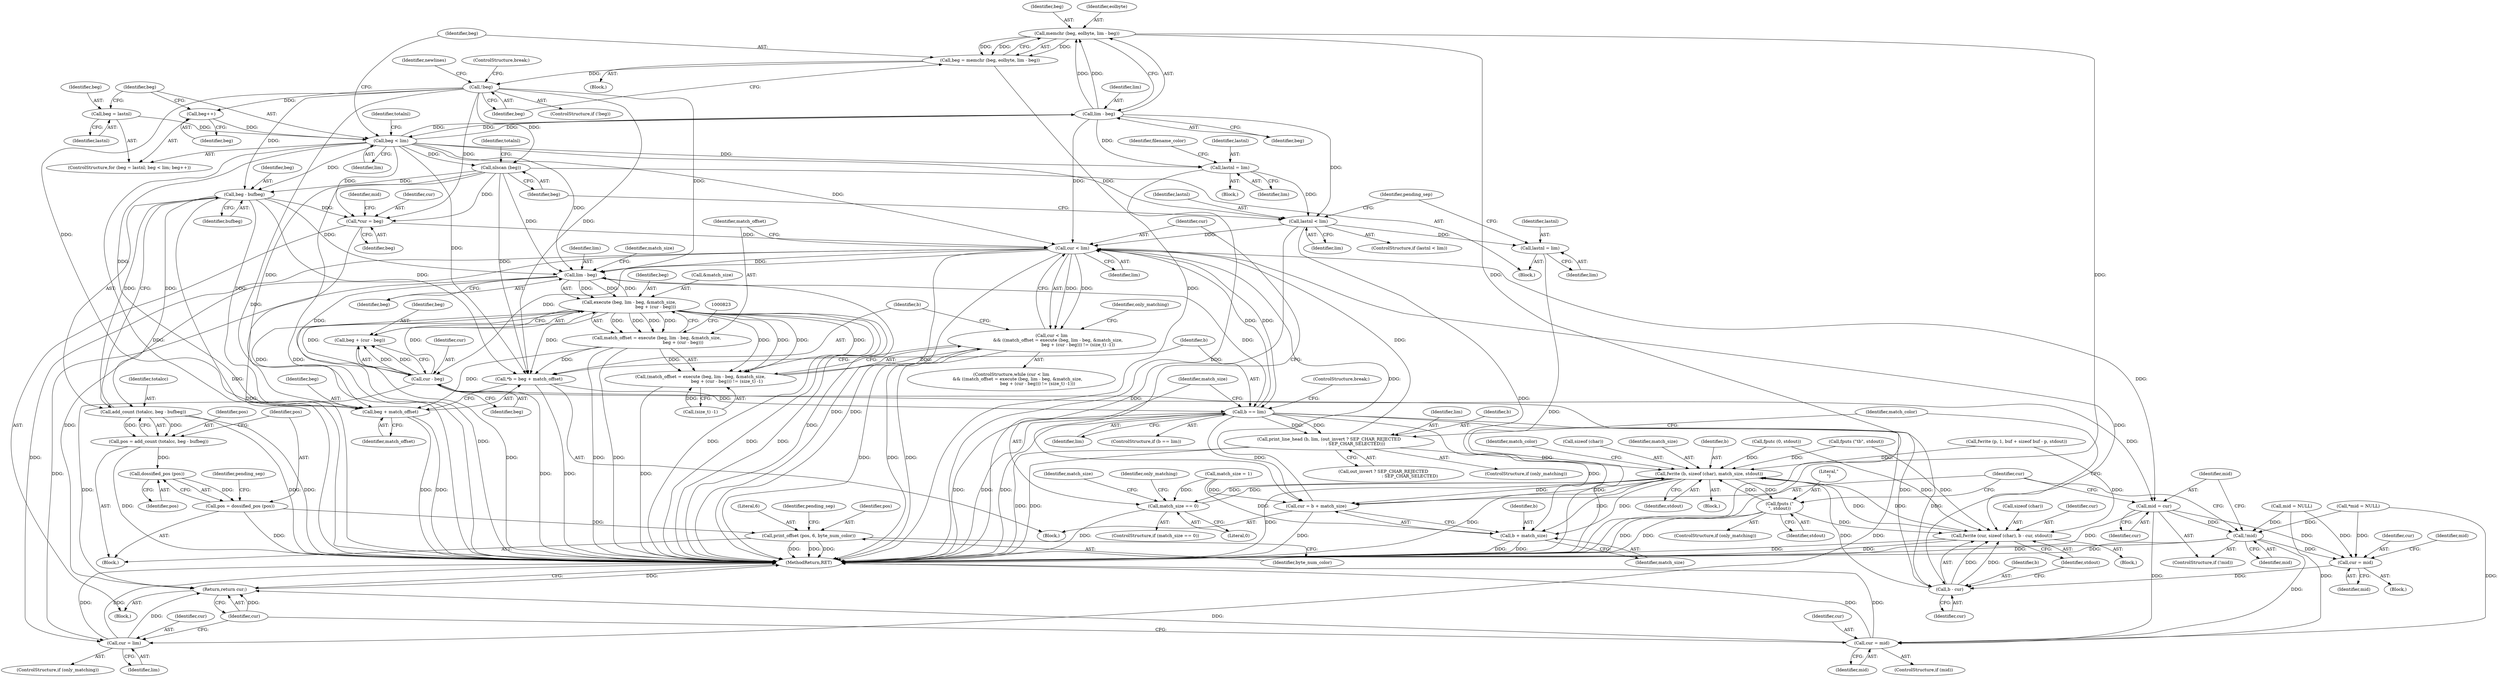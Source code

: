 digraph "0_savannah_8fcf61523644df42e1905c81bed26838e0b04f91@pointer" {
"1000619" [label="(Call,memchr (beg, eolbyte, lim - beg))"];
"1000622" [label="(Call,lim - beg)"];
"1000611" [label="(Call,beg < lim)"];
"1000614" [label="(Call,beg++)"];
"1000626" [label="(Call,!beg)"];
"1000617" [label="(Call,beg = memchr (beg, eolbyte, lim - beg))"];
"1000619" [label="(Call,memchr (beg, eolbyte, lim - beg))"];
"1000608" [label="(Call,beg = lastnl)"];
"1000636" [label="(Call,lastnl = lim)"];
"1000730" [label="(Call,lastnl < lim)"];
"1000741" [label="(Call,lastnl = lim)"];
"1000804" [label="(Call,cur < lim)"];
"1000803" [label="(Call,cur < lim\n         && ((match_offset = execute (beg, lim - beg, &match_size,\n                                      beg + (cur - beg))) != (size_t) -1))"];
"1000812" [label="(Call,lim - beg)"];
"1000810" [label="(Call,execute (beg, lim - beg, &match_size,\n                                      beg + (cur - beg)))"];
"1000807" [label="(Call,(match_offset = execute (beg, lim - beg, &match_size,\n                                      beg + (cur - beg))) != (size_t) -1)"];
"1000808" [label="(Call,match_offset = execute (beg, lim - beg, &match_size,\n                                      beg + (cur - beg)))"];
"1000828" [label="(Call,*b = beg + match_offset)"];
"1000834" [label="(Call,b == lim)"];
"1000856" [label="(Call,print_line_head (b, lim, (out_invert ? SEP_CHAR_REJECTED\n                                      : SEP_CHAR_SELECTED)))"];
"1000886" [label="(Call,fwrite (b, sizeof (char), match_size, stdout))"];
"1000839" [label="(Call,match_size == 0)"];
"1000876" [label="(Call,fwrite (cur, sizeof (char), b - cur, stdout))"];
"1000896" [label="(Call,fputs (\"\n\", stdout))"];
"1000899" [label="(Call,cur = b + match_size)"];
"1000901" [label="(Call,b + match_size)"];
"1000880" [label="(Call,b - cur)"];
"1000906" [label="(Call,cur = lim)"];
"1000915" [label="(Return,return cur;)"];
"1000830" [label="(Call,beg + match_offset)"];
"1000819" [label="(Call,cur - beg)"];
"1000817" [label="(Call,beg + (cur - beg))"];
"1000849" [label="(Call,mid = cur)"];
"1000847" [label="(Call,!mid)"];
"1000870" [label="(Call,cur = mid)"];
"1000912" [label="(Call,cur = mid)"];
"1000734" [label="(Call,nlscan (beg))"];
"1000763" [label="(Call,beg - bufbeg)"];
"1000761" [label="(Call,add_count (totalcc, beg - bufbeg))"];
"1000759" [label="(Call,pos = add_count (totalcc, beg - bufbeg))"];
"1000768" [label="(Call,dossified_pos (pos))"];
"1000766" [label="(Call,pos = dossified_pos (pos))"];
"1000774" [label="(Call,print_offset (pos, 6, byte_num_color))"];
"1000795" [label="(Call,*cur = beg)"];
"1000641" [label="(Identifier,filename_color)"];
"1000624" [label="(Identifier,beg)"];
"1000883" [label="(Identifier,stdout)"];
"1000811" [label="(Identifier,beg)"];
"1000914" [label="(Identifier,mid)"];
"1000810" [label="(Call,execute (beg, lim - beg, &match_size,\n                                      beg + (cur - beg)))"];
"1000767" [label="(Identifier,pos)"];
"1000900" [label="(Identifier,cur)"];
"1000607" [label="(ControlStructure,for (beg = lastnl; beg < lim; beg++))"];
"1000637" [label="(Identifier,lastnl)"];
"1000613" [label="(Identifier,lim)"];
"1000791" [label="(Block,)"];
"1000902" [label="(Identifier,b)"];
"1000839" [label="(Call,match_size == 0)"];
"1000818" [label="(Identifier,beg)"];
"1000614" [label="(Call,beg++)"];
"1000800" [label="(Identifier,mid)"];
"1000813" [label="(Identifier,lim)"];
"1000812" [label="(Call,lim - beg)"];
"1000903" [label="(Identifier,match_size)"];
"1000786" [label="(Call,fputs (\"\t\b\", stdout))"];
"1000759" [label="(Call,pos = add_count (totalcc, beg - bufbeg))"];
"1000886" [label="(Call,fwrite (b, sizeof (char), match_size, stdout))"];
"1000850" [label="(Identifier,mid)"];
"1000858" [label="(Identifier,lim)"];
"1000906" [label="(Call,cur = lim)"];
"1000880" [label="(Call,b - cur)"];
"1000638" [label="(Identifier,lim)"];
"1000846" [label="(ControlStructure,if (!mid))"];
"1000831" [label="(Identifier,beg)"];
"1000905" [label="(Identifier,only_matching)"];
"1000620" [label="(Identifier,beg)"];
"1000809" [label="(Identifier,match_offset)"];
"1000610" [label="(Identifier,lastnl)"];
"1000828" [label="(Call,*b = beg + match_offset)"];
"1000821" [label="(Identifier,beg)"];
"1000696" [label="(Call,fwrite (p, 1, buf + sizeof buf - p, stdout))"];
"1000615" [label="(Identifier,beg)"];
"1000808" [label="(Call,match_offset = execute (beg, lim - beg, &match_size,\n                                      beg + (cur - beg)))"];
"1000804" [label="(Call,cur < lim)"];
"1000833" [label="(ControlStructure,if (b == lim))"];
"1000872" [label="(Identifier,mid)"];
"1000762" [label="(Identifier,totalcc)"];
"1000893" [label="(Identifier,match_color)"];
"1000760" [label="(Identifier,pos)"];
"1000805" [label="(Identifier,cur)"];
"1000848" [label="(Identifier,mid)"];
"1000844" [label="(Identifier,match_size)"];
"1000779" [label="(Identifier,pending_sep)"];
"1000826" [label="(Block,)"];
"1000916" [label="(Identifier,cur)"];
"1000820" [label="(Identifier,cur)"];
"1000729" [label="(ControlStructure,if (lastnl < lim))"];
"1000627" [label="(Identifier,beg)"];
"1000891" [label="(Identifier,stdout)"];
"1000838" [label="(ControlStructure,if (match_size == 0))"];
"1001408" [label="(MethodReturn,RET)"];
"1000774" [label="(Call,print_offset (pos, 6, byte_num_color))"];
"1000745" [label="(Identifier,pending_sep)"];
"1000913" [label="(Identifier,cur)"];
"1000899" [label="(Call,cur = b + match_size)"];
"1000764" [label="(Identifier,beg)"];
"1000608" [label="(Call,beg = lastnl)"];
"1000768" [label="(Call,dossified_pos (pos))"];
"1000910" [label="(ControlStructure,if (mid))"];
"1000730" [label="(Call,lastnl < lim)"];
"1000757" [label="(Block,)"];
"1000802" [label="(ControlStructure,while (cur < lim\n         && ((match_offset = execute (beg, lim - beg, &match_size,\n                                      beg + (cur - beg))) != (size_t) -1)))"];
"1000612" [label="(Identifier,beg)"];
"1000771" [label="(Identifier,pending_sep)"];
"1000735" [label="(Identifier,beg)"];
"1000723" [label="(Call,fputc (0, stdout))"];
"1000775" [label="(Identifier,pos)"];
"1000834" [label="(Call,b == lim)"];
"1000885" [label="(Identifier,match_color)"];
"1000896" [label="(Call,fputs (\"\n\", stdout))"];
"1000882" [label="(Identifier,cur)"];
"1000856" [label="(Call,print_line_head (b, lim, (out_invert ? SEP_CHAR_REJECTED\n                                      : SEP_CHAR_SELECTED)))"];
"1000904" [label="(ControlStructure,if (only_matching))"];
"1000832" [label="(Identifier,match_offset)"];
"1000843" [label="(Call,match_size = 1)"];
"1000737" [label="(Identifier,totalnl)"];
"1000829" [label="(Identifier,b)"];
"1000853" [label="(Block,)"];
"1000621" [label="(Identifier,eolbyte)"];
"1000870" [label="(Call,cur = mid)"];
"1000873" [label="(Call,mid = NULL)"];
"1000619" [label="(Call,memchr (beg, eolbyte, lim - beg))"];
"1000797" [label="(Identifier,beg)"];
"1000888" [label="(Call,sizeof (char))"];
"1000630" [label="(Identifier,newlines)"];
"1000835" [label="(Identifier,b)"];
"1000741" [label="(Call,lastnl = lim)"];
"1000837" [label="(ControlStructure,break;)"];
"1000898" [label="(Identifier,stdout)"];
"1000601" [label="(Block,)"];
"1000626" [label="(Call,!beg)"];
"1000819" [label="(Call,cur - beg)"];
"1000731" [label="(Identifier,lastnl)"];
"1000907" [label="(Identifier,cur)"];
"1000878" [label="(Call,sizeof (char))"];
"1000766" [label="(Call,pos = dossified_pos (pos))"];
"1000617" [label="(Call,beg = memchr (beg, eolbyte, lim - beg))"];
"1000859" [label="(Call,out_invert ? SEP_CHAR_REJECTED\n                                      : SEP_CHAR_SELECTED)"];
"1000849" [label="(Call,mid = cur)"];
"1000623" [label="(Identifier,lim)"];
"1000611" [label="(Call,beg < lim)"];
"1000796" [label="(Identifier,cur)"];
"1000876" [label="(Call,fwrite (cur, sizeof (char), b - cur, stdout))"];
"1000815" [label="(Call,&match_size)"];
"1000795" [label="(Call,*cur = beg)"];
"1000816" [label="(Identifier,match_size)"];
"1000776" [label="(Literal,6)"];
"1000841" [label="(Literal,0)"];
"1000851" [label="(Identifier,cur)"];
"1000894" [label="(ControlStructure,if (only_matching))"];
"1000609" [label="(Identifier,beg)"];
"1000912" [label="(Call,cur = mid)"];
"1000618" [label="(Identifier,beg)"];
"1000877" [label="(Identifier,cur)"];
"1000869" [label="(Block,)"];
"1000855" [label="(Identifier,only_matching)"];
"1000871" [label="(Identifier,cur)"];
"1000777" [label="(Identifier,byte_num_color)"];
"1000769" [label="(Identifier,pos)"];
"1000622" [label="(Call,lim - beg)"];
"1000847" [label="(Call,!mid)"];
"1000840" [label="(Identifier,match_size)"];
"1000817" [label="(Call,beg + (cur - beg))"];
"1000881" [label="(Identifier,b)"];
"1000874" [label="(Identifier,mid)"];
"1000636" [label="(Call,lastnl = lim)"];
"1000857" [label="(Identifier,b)"];
"1000807" [label="(Call,(match_offset = execute (beg, lim - beg, &match_size,\n                                      beg + (cur - beg))) != (size_t) -1)"];
"1000628" [label="(ControlStructure,break;)"];
"1000803" [label="(Call,cur < lim\n         && ((match_offset = execute (beg, lim - beg, &match_size,\n                                      beg + (cur - beg))) != (size_t) -1))"];
"1000733" [label="(Block,)"];
"1000632" [label="(Identifier,totalnl)"];
"1000901" [label="(Call,b + match_size)"];
"1000864" [label="(Block,)"];
"1000734" [label="(Call,nlscan (beg))"];
"1000806" [label="(Identifier,lim)"];
"1000897" [label="(Literal,\"\n\")"];
"1000763" [label="(Call,beg - bufbeg)"];
"1000814" [label="(Identifier,beg)"];
"1000743" [label="(Identifier,lim)"];
"1000732" [label="(Identifier,lim)"];
"1000908" [label="(Identifier,lim)"];
"1000915" [label="(Return,return cur;)"];
"1000799" [label="(Call,*mid = NULL)"];
"1000890" [label="(Identifier,match_size)"];
"1000616" [label="(Block,)"];
"1000830" [label="(Call,beg + match_offset)"];
"1000625" [label="(ControlStructure,if (!beg))"];
"1000761" [label="(Call,add_count (totalcc, beg - bufbeg))"];
"1000822" [label="(Call,(size_t) -1)"];
"1000836" [label="(Identifier,lim)"];
"1000765" [label="(Identifier,bufbeg)"];
"1000742" [label="(Identifier,lastnl)"];
"1000887" [label="(Identifier,b)"];
"1000854" [label="(ControlStructure,if (only_matching))"];
"1000619" -> "1000617"  [label="AST: "];
"1000619" -> "1000622"  [label="CFG: "];
"1000620" -> "1000619"  [label="AST: "];
"1000621" -> "1000619"  [label="AST: "];
"1000622" -> "1000619"  [label="AST: "];
"1000617" -> "1000619"  [label="CFG: "];
"1000619" -> "1001408"  [label="DDG: "];
"1000619" -> "1001408"  [label="DDG: "];
"1000619" -> "1000617"  [label="DDG: "];
"1000619" -> "1000617"  [label="DDG: "];
"1000619" -> "1000617"  [label="DDG: "];
"1000622" -> "1000619"  [label="DDG: "];
"1000622" -> "1000619"  [label="DDG: "];
"1000622" -> "1000624"  [label="CFG: "];
"1000623" -> "1000622"  [label="AST: "];
"1000624" -> "1000622"  [label="AST: "];
"1000622" -> "1000611"  [label="DDG: "];
"1000611" -> "1000622"  [label="DDG: "];
"1000611" -> "1000622"  [label="DDG: "];
"1000622" -> "1000636"  [label="DDG: "];
"1000622" -> "1000730"  [label="DDG: "];
"1000622" -> "1000804"  [label="DDG: "];
"1000611" -> "1000607"  [label="AST: "];
"1000611" -> "1000613"  [label="CFG: "];
"1000612" -> "1000611"  [label="AST: "];
"1000613" -> "1000611"  [label="AST: "];
"1000618" -> "1000611"  [label="CFG: "];
"1000632" -> "1000611"  [label="CFG: "];
"1000611" -> "1001408"  [label="DDG: "];
"1000614" -> "1000611"  [label="DDG: "];
"1000608" -> "1000611"  [label="DDG: "];
"1000611" -> "1000636"  [label="DDG: "];
"1000611" -> "1000730"  [label="DDG: "];
"1000611" -> "1000734"  [label="DDG: "];
"1000611" -> "1000763"  [label="DDG: "];
"1000611" -> "1000795"  [label="DDG: "];
"1000611" -> "1000804"  [label="DDG: "];
"1000611" -> "1000812"  [label="DDG: "];
"1000611" -> "1000828"  [label="DDG: "];
"1000611" -> "1000830"  [label="DDG: "];
"1000614" -> "1000607"  [label="AST: "];
"1000614" -> "1000615"  [label="CFG: "];
"1000615" -> "1000614"  [label="AST: "];
"1000612" -> "1000614"  [label="CFG: "];
"1000626" -> "1000614"  [label="DDG: "];
"1000626" -> "1000625"  [label="AST: "];
"1000626" -> "1000627"  [label="CFG: "];
"1000627" -> "1000626"  [label="AST: "];
"1000628" -> "1000626"  [label="CFG: "];
"1000630" -> "1000626"  [label="CFG: "];
"1000626" -> "1001408"  [label="DDG: "];
"1000617" -> "1000626"  [label="DDG: "];
"1000626" -> "1000734"  [label="DDG: "];
"1000626" -> "1000763"  [label="DDG: "];
"1000626" -> "1000795"  [label="DDG: "];
"1000626" -> "1000812"  [label="DDG: "];
"1000626" -> "1000828"  [label="DDG: "];
"1000626" -> "1000830"  [label="DDG: "];
"1000617" -> "1000616"  [label="AST: "];
"1000618" -> "1000617"  [label="AST: "];
"1000627" -> "1000617"  [label="CFG: "];
"1000617" -> "1001408"  [label="DDG: "];
"1000608" -> "1000607"  [label="AST: "];
"1000608" -> "1000610"  [label="CFG: "];
"1000609" -> "1000608"  [label="AST: "];
"1000610" -> "1000608"  [label="AST: "];
"1000612" -> "1000608"  [label="CFG: "];
"1000636" -> "1000601"  [label="AST: "];
"1000636" -> "1000638"  [label="CFG: "];
"1000637" -> "1000636"  [label="AST: "];
"1000638" -> "1000636"  [label="AST: "];
"1000641" -> "1000636"  [label="CFG: "];
"1000636" -> "1001408"  [label="DDG: "];
"1000636" -> "1000730"  [label="DDG: "];
"1000730" -> "1000729"  [label="AST: "];
"1000730" -> "1000732"  [label="CFG: "];
"1000731" -> "1000730"  [label="AST: "];
"1000732" -> "1000730"  [label="AST: "];
"1000735" -> "1000730"  [label="CFG: "];
"1000745" -> "1000730"  [label="CFG: "];
"1000730" -> "1001408"  [label="DDG: "];
"1000730" -> "1001408"  [label="DDG: "];
"1000730" -> "1000741"  [label="DDG: "];
"1000730" -> "1000804"  [label="DDG: "];
"1000741" -> "1000733"  [label="AST: "];
"1000741" -> "1000743"  [label="CFG: "];
"1000742" -> "1000741"  [label="AST: "];
"1000743" -> "1000741"  [label="AST: "];
"1000745" -> "1000741"  [label="CFG: "];
"1000741" -> "1001408"  [label="DDG: "];
"1000804" -> "1000803"  [label="AST: "];
"1000804" -> "1000806"  [label="CFG: "];
"1000805" -> "1000804"  [label="AST: "];
"1000806" -> "1000804"  [label="AST: "];
"1000809" -> "1000804"  [label="CFG: "];
"1000803" -> "1000804"  [label="CFG: "];
"1000804" -> "1001408"  [label="DDG: "];
"1000804" -> "1001408"  [label="DDG: "];
"1000804" -> "1000803"  [label="DDG: "];
"1000804" -> "1000803"  [label="DDG: "];
"1000795" -> "1000804"  [label="DDG: "];
"1000899" -> "1000804"  [label="DDG: "];
"1000856" -> "1000804"  [label="DDG: "];
"1000834" -> "1000804"  [label="DDG: "];
"1000804" -> "1000812"  [label="DDG: "];
"1000804" -> "1000819"  [label="DDG: "];
"1000804" -> "1000834"  [label="DDG: "];
"1000804" -> "1000849"  [label="DDG: "];
"1000804" -> "1000880"  [label="DDG: "];
"1000804" -> "1000906"  [label="DDG: "];
"1000804" -> "1000915"  [label="DDG: "];
"1000803" -> "1000802"  [label="AST: "];
"1000803" -> "1000807"  [label="CFG: "];
"1000807" -> "1000803"  [label="AST: "];
"1000829" -> "1000803"  [label="CFG: "];
"1000905" -> "1000803"  [label="CFG: "];
"1000803" -> "1001408"  [label="DDG: "];
"1000803" -> "1001408"  [label="DDG: "];
"1000803" -> "1001408"  [label="DDG: "];
"1000807" -> "1000803"  [label="DDG: "];
"1000812" -> "1000810"  [label="AST: "];
"1000812" -> "1000814"  [label="CFG: "];
"1000813" -> "1000812"  [label="AST: "];
"1000814" -> "1000812"  [label="AST: "];
"1000816" -> "1000812"  [label="CFG: "];
"1000812" -> "1001408"  [label="DDG: "];
"1000812" -> "1000810"  [label="DDG: "];
"1000812" -> "1000810"  [label="DDG: "];
"1000734" -> "1000812"  [label="DDG: "];
"1000763" -> "1000812"  [label="DDG: "];
"1000810" -> "1000812"  [label="DDG: "];
"1000812" -> "1000819"  [label="DDG: "];
"1000812" -> "1000834"  [label="DDG: "];
"1000812" -> "1000906"  [label="DDG: "];
"1000810" -> "1000808"  [label="AST: "];
"1000810" -> "1000817"  [label="CFG: "];
"1000811" -> "1000810"  [label="AST: "];
"1000815" -> "1000810"  [label="AST: "];
"1000817" -> "1000810"  [label="AST: "];
"1000808" -> "1000810"  [label="CFG: "];
"1000810" -> "1001408"  [label="DDG: "];
"1000810" -> "1001408"  [label="DDG: "];
"1000810" -> "1001408"  [label="DDG: "];
"1000810" -> "1001408"  [label="DDG: "];
"1000810" -> "1000807"  [label="DDG: "];
"1000810" -> "1000807"  [label="DDG: "];
"1000810" -> "1000807"  [label="DDG: "];
"1000810" -> "1000807"  [label="DDG: "];
"1000810" -> "1000808"  [label="DDG: "];
"1000810" -> "1000808"  [label="DDG: "];
"1000810" -> "1000808"  [label="DDG: "];
"1000810" -> "1000808"  [label="DDG: "];
"1000819" -> "1000810"  [label="DDG: "];
"1000819" -> "1000810"  [label="DDG: "];
"1000810" -> "1000828"  [label="DDG: "];
"1000810" -> "1000830"  [label="DDG: "];
"1000807" -> "1000822"  [label="CFG: "];
"1000808" -> "1000807"  [label="AST: "];
"1000822" -> "1000807"  [label="AST: "];
"1000807" -> "1001408"  [label="DDG: "];
"1000808" -> "1000807"  [label="DDG: "];
"1000822" -> "1000807"  [label="DDG: "];
"1000809" -> "1000808"  [label="AST: "];
"1000823" -> "1000808"  [label="CFG: "];
"1000808" -> "1001408"  [label="DDG: "];
"1000808" -> "1001408"  [label="DDG: "];
"1000808" -> "1000828"  [label="DDG: "];
"1000808" -> "1000830"  [label="DDG: "];
"1000828" -> "1000826"  [label="AST: "];
"1000828" -> "1000830"  [label="CFG: "];
"1000829" -> "1000828"  [label="AST: "];
"1000830" -> "1000828"  [label="AST: "];
"1000835" -> "1000828"  [label="CFG: "];
"1000828" -> "1001408"  [label="DDG: "];
"1000734" -> "1000828"  [label="DDG: "];
"1000763" -> "1000828"  [label="DDG: "];
"1000828" -> "1000834"  [label="DDG: "];
"1000834" -> "1000833"  [label="AST: "];
"1000834" -> "1000836"  [label="CFG: "];
"1000835" -> "1000834"  [label="AST: "];
"1000836" -> "1000834"  [label="AST: "];
"1000837" -> "1000834"  [label="CFG: "];
"1000840" -> "1000834"  [label="CFG: "];
"1000834" -> "1001408"  [label="DDG: "];
"1000834" -> "1001408"  [label="DDG: "];
"1000834" -> "1001408"  [label="DDG: "];
"1000834" -> "1000856"  [label="DDG: "];
"1000834" -> "1000856"  [label="DDG: "];
"1000834" -> "1000880"  [label="DDG: "];
"1000834" -> "1000899"  [label="DDG: "];
"1000834" -> "1000901"  [label="DDG: "];
"1000834" -> "1000906"  [label="DDG: "];
"1000856" -> "1000854"  [label="AST: "];
"1000856" -> "1000859"  [label="CFG: "];
"1000857" -> "1000856"  [label="AST: "];
"1000858" -> "1000856"  [label="AST: "];
"1000859" -> "1000856"  [label="AST: "];
"1000885" -> "1000856"  [label="CFG: "];
"1000856" -> "1001408"  [label="DDG: "];
"1000856" -> "1001408"  [label="DDG: "];
"1000856" -> "1000886"  [label="DDG: "];
"1000886" -> "1000853"  [label="AST: "];
"1000886" -> "1000891"  [label="CFG: "];
"1000887" -> "1000886"  [label="AST: "];
"1000888" -> "1000886"  [label="AST: "];
"1000890" -> "1000886"  [label="AST: "];
"1000891" -> "1000886"  [label="AST: "];
"1000893" -> "1000886"  [label="CFG: "];
"1000886" -> "1001408"  [label="DDG: "];
"1000886" -> "1001408"  [label="DDG: "];
"1000886" -> "1000839"  [label="DDG: "];
"1000886" -> "1000876"  [label="DDG: "];
"1000880" -> "1000886"  [label="DDG: "];
"1000839" -> "1000886"  [label="DDG: "];
"1000786" -> "1000886"  [label="DDG: "];
"1000876" -> "1000886"  [label="DDG: "];
"1000896" -> "1000886"  [label="DDG: "];
"1000696" -> "1000886"  [label="DDG: "];
"1000723" -> "1000886"  [label="DDG: "];
"1000886" -> "1000896"  [label="DDG: "];
"1000886" -> "1000899"  [label="DDG: "];
"1000886" -> "1000899"  [label="DDG: "];
"1000886" -> "1000901"  [label="DDG: "];
"1000886" -> "1000901"  [label="DDG: "];
"1000839" -> "1000838"  [label="AST: "];
"1000839" -> "1000841"  [label="CFG: "];
"1000840" -> "1000839"  [label="AST: "];
"1000841" -> "1000839"  [label="AST: "];
"1000844" -> "1000839"  [label="CFG: "];
"1000855" -> "1000839"  [label="CFG: "];
"1000839" -> "1001408"  [label="DDG: "];
"1000843" -> "1000839"  [label="DDG: "];
"1000876" -> "1000864"  [label="AST: "];
"1000876" -> "1000883"  [label="CFG: "];
"1000877" -> "1000876"  [label="AST: "];
"1000878" -> "1000876"  [label="AST: "];
"1000880" -> "1000876"  [label="AST: "];
"1000883" -> "1000876"  [label="AST: "];
"1000885" -> "1000876"  [label="CFG: "];
"1000876" -> "1001408"  [label="DDG: "];
"1000876" -> "1001408"  [label="DDG: "];
"1000880" -> "1000876"  [label="DDG: "];
"1000880" -> "1000876"  [label="DDG: "];
"1000786" -> "1000876"  [label="DDG: "];
"1000896" -> "1000876"  [label="DDG: "];
"1000696" -> "1000876"  [label="DDG: "];
"1000723" -> "1000876"  [label="DDG: "];
"1000896" -> "1000894"  [label="AST: "];
"1000896" -> "1000898"  [label="CFG: "];
"1000897" -> "1000896"  [label="AST: "];
"1000898" -> "1000896"  [label="AST: "];
"1000900" -> "1000896"  [label="CFG: "];
"1000896" -> "1001408"  [label="DDG: "];
"1000896" -> "1001408"  [label="DDG: "];
"1000899" -> "1000826"  [label="AST: "];
"1000899" -> "1000901"  [label="CFG: "];
"1000900" -> "1000899"  [label="AST: "];
"1000901" -> "1000899"  [label="AST: "];
"1000805" -> "1000899"  [label="CFG: "];
"1000899" -> "1001408"  [label="DDG: "];
"1000843" -> "1000899"  [label="DDG: "];
"1000901" -> "1000903"  [label="CFG: "];
"1000902" -> "1000901"  [label="AST: "];
"1000903" -> "1000901"  [label="AST: "];
"1000901" -> "1001408"  [label="DDG: "];
"1000901" -> "1001408"  [label="DDG: "];
"1000843" -> "1000901"  [label="DDG: "];
"1000880" -> "1000882"  [label="CFG: "];
"1000881" -> "1000880"  [label="AST: "];
"1000882" -> "1000880"  [label="AST: "];
"1000883" -> "1000880"  [label="CFG: "];
"1000870" -> "1000880"  [label="DDG: "];
"1000819" -> "1000880"  [label="DDG: "];
"1000906" -> "1000904"  [label="AST: "];
"1000906" -> "1000908"  [label="CFG: "];
"1000907" -> "1000906"  [label="AST: "];
"1000908" -> "1000906"  [label="AST: "];
"1000916" -> "1000906"  [label="CFG: "];
"1000906" -> "1001408"  [label="DDG: "];
"1000906" -> "1001408"  [label="DDG: "];
"1000906" -> "1000915"  [label="DDG: "];
"1000915" -> "1000791"  [label="AST: "];
"1000915" -> "1000916"  [label="CFG: "];
"1000916" -> "1000915"  [label="AST: "];
"1001408" -> "1000915"  [label="CFG: "];
"1000915" -> "1001408"  [label="DDG: "];
"1000916" -> "1000915"  [label="DDG: "];
"1000912" -> "1000915"  [label="DDG: "];
"1000819" -> "1000915"  [label="DDG: "];
"1000830" -> "1000832"  [label="CFG: "];
"1000831" -> "1000830"  [label="AST: "];
"1000832" -> "1000830"  [label="AST: "];
"1000830" -> "1001408"  [label="DDG: "];
"1000830" -> "1001408"  [label="DDG: "];
"1000734" -> "1000830"  [label="DDG: "];
"1000763" -> "1000830"  [label="DDG: "];
"1000819" -> "1000817"  [label="AST: "];
"1000819" -> "1000821"  [label="CFG: "];
"1000820" -> "1000819"  [label="AST: "];
"1000821" -> "1000819"  [label="AST: "];
"1000817" -> "1000819"  [label="CFG: "];
"1000819" -> "1001408"  [label="DDG: "];
"1000819" -> "1000817"  [label="DDG: "];
"1000819" -> "1000817"  [label="DDG: "];
"1000819" -> "1000849"  [label="DDG: "];
"1000818" -> "1000817"  [label="AST: "];
"1000817" -> "1001408"  [label="DDG: "];
"1000849" -> "1000846"  [label="AST: "];
"1000849" -> "1000851"  [label="CFG: "];
"1000850" -> "1000849"  [label="AST: "];
"1000851" -> "1000849"  [label="AST: "];
"1000900" -> "1000849"  [label="CFG: "];
"1000849" -> "1001408"  [label="DDG: "];
"1000849" -> "1000847"  [label="DDG: "];
"1000849" -> "1000870"  [label="DDG: "];
"1000849" -> "1000912"  [label="DDG: "];
"1000847" -> "1000846"  [label="AST: "];
"1000847" -> "1000848"  [label="CFG: "];
"1000848" -> "1000847"  [label="AST: "];
"1000850" -> "1000847"  [label="CFG: "];
"1000900" -> "1000847"  [label="CFG: "];
"1000847" -> "1001408"  [label="DDG: "];
"1000847" -> "1001408"  [label="DDG: "];
"1000873" -> "1000847"  [label="DDG: "];
"1000799" -> "1000847"  [label="DDG: "];
"1000847" -> "1000870"  [label="DDG: "];
"1000847" -> "1000912"  [label="DDG: "];
"1000870" -> "1000869"  [label="AST: "];
"1000870" -> "1000872"  [label="CFG: "];
"1000871" -> "1000870"  [label="AST: "];
"1000872" -> "1000870"  [label="AST: "];
"1000874" -> "1000870"  [label="CFG: "];
"1000873" -> "1000870"  [label="DDG: "];
"1000799" -> "1000870"  [label="DDG: "];
"1000912" -> "1000910"  [label="AST: "];
"1000912" -> "1000914"  [label="CFG: "];
"1000913" -> "1000912"  [label="AST: "];
"1000914" -> "1000912"  [label="AST: "];
"1000916" -> "1000912"  [label="CFG: "];
"1000912" -> "1001408"  [label="DDG: "];
"1000912" -> "1001408"  [label="DDG: "];
"1000873" -> "1000912"  [label="DDG: "];
"1000799" -> "1000912"  [label="DDG: "];
"1000734" -> "1000733"  [label="AST: "];
"1000734" -> "1000735"  [label="CFG: "];
"1000735" -> "1000734"  [label="AST: "];
"1000737" -> "1000734"  [label="CFG: "];
"1000734" -> "1001408"  [label="DDG: "];
"1000734" -> "1000763"  [label="DDG: "];
"1000734" -> "1000795"  [label="DDG: "];
"1000763" -> "1000761"  [label="AST: "];
"1000763" -> "1000765"  [label="CFG: "];
"1000764" -> "1000763"  [label="AST: "];
"1000765" -> "1000763"  [label="AST: "];
"1000761" -> "1000763"  [label="CFG: "];
"1000763" -> "1001408"  [label="DDG: "];
"1000763" -> "1000761"  [label="DDG: "];
"1000763" -> "1000761"  [label="DDG: "];
"1000763" -> "1000795"  [label="DDG: "];
"1000761" -> "1000759"  [label="AST: "];
"1000762" -> "1000761"  [label="AST: "];
"1000759" -> "1000761"  [label="CFG: "];
"1000761" -> "1001408"  [label="DDG: "];
"1000761" -> "1001408"  [label="DDG: "];
"1000761" -> "1000759"  [label="DDG: "];
"1000761" -> "1000759"  [label="DDG: "];
"1000759" -> "1000757"  [label="AST: "];
"1000760" -> "1000759"  [label="AST: "];
"1000767" -> "1000759"  [label="CFG: "];
"1000759" -> "1001408"  [label="DDG: "];
"1000759" -> "1000768"  [label="DDG: "];
"1000768" -> "1000766"  [label="AST: "];
"1000768" -> "1000769"  [label="CFG: "];
"1000769" -> "1000768"  [label="AST: "];
"1000766" -> "1000768"  [label="CFG: "];
"1000768" -> "1000766"  [label="DDG: "];
"1000766" -> "1000757"  [label="AST: "];
"1000767" -> "1000766"  [label="AST: "];
"1000771" -> "1000766"  [label="CFG: "];
"1000766" -> "1001408"  [label="DDG: "];
"1000766" -> "1000774"  [label="DDG: "];
"1000774" -> "1000757"  [label="AST: "];
"1000774" -> "1000777"  [label="CFG: "];
"1000775" -> "1000774"  [label="AST: "];
"1000776" -> "1000774"  [label="AST: "];
"1000777" -> "1000774"  [label="AST: "];
"1000779" -> "1000774"  [label="CFG: "];
"1000774" -> "1001408"  [label="DDG: "];
"1000774" -> "1001408"  [label="DDG: "];
"1000774" -> "1001408"  [label="DDG: "];
"1000795" -> "1000791"  [label="AST: "];
"1000795" -> "1000797"  [label="CFG: "];
"1000796" -> "1000795"  [label="AST: "];
"1000797" -> "1000795"  [label="AST: "];
"1000800" -> "1000795"  [label="CFG: "];
"1000795" -> "1001408"  [label="DDG: "];
}
